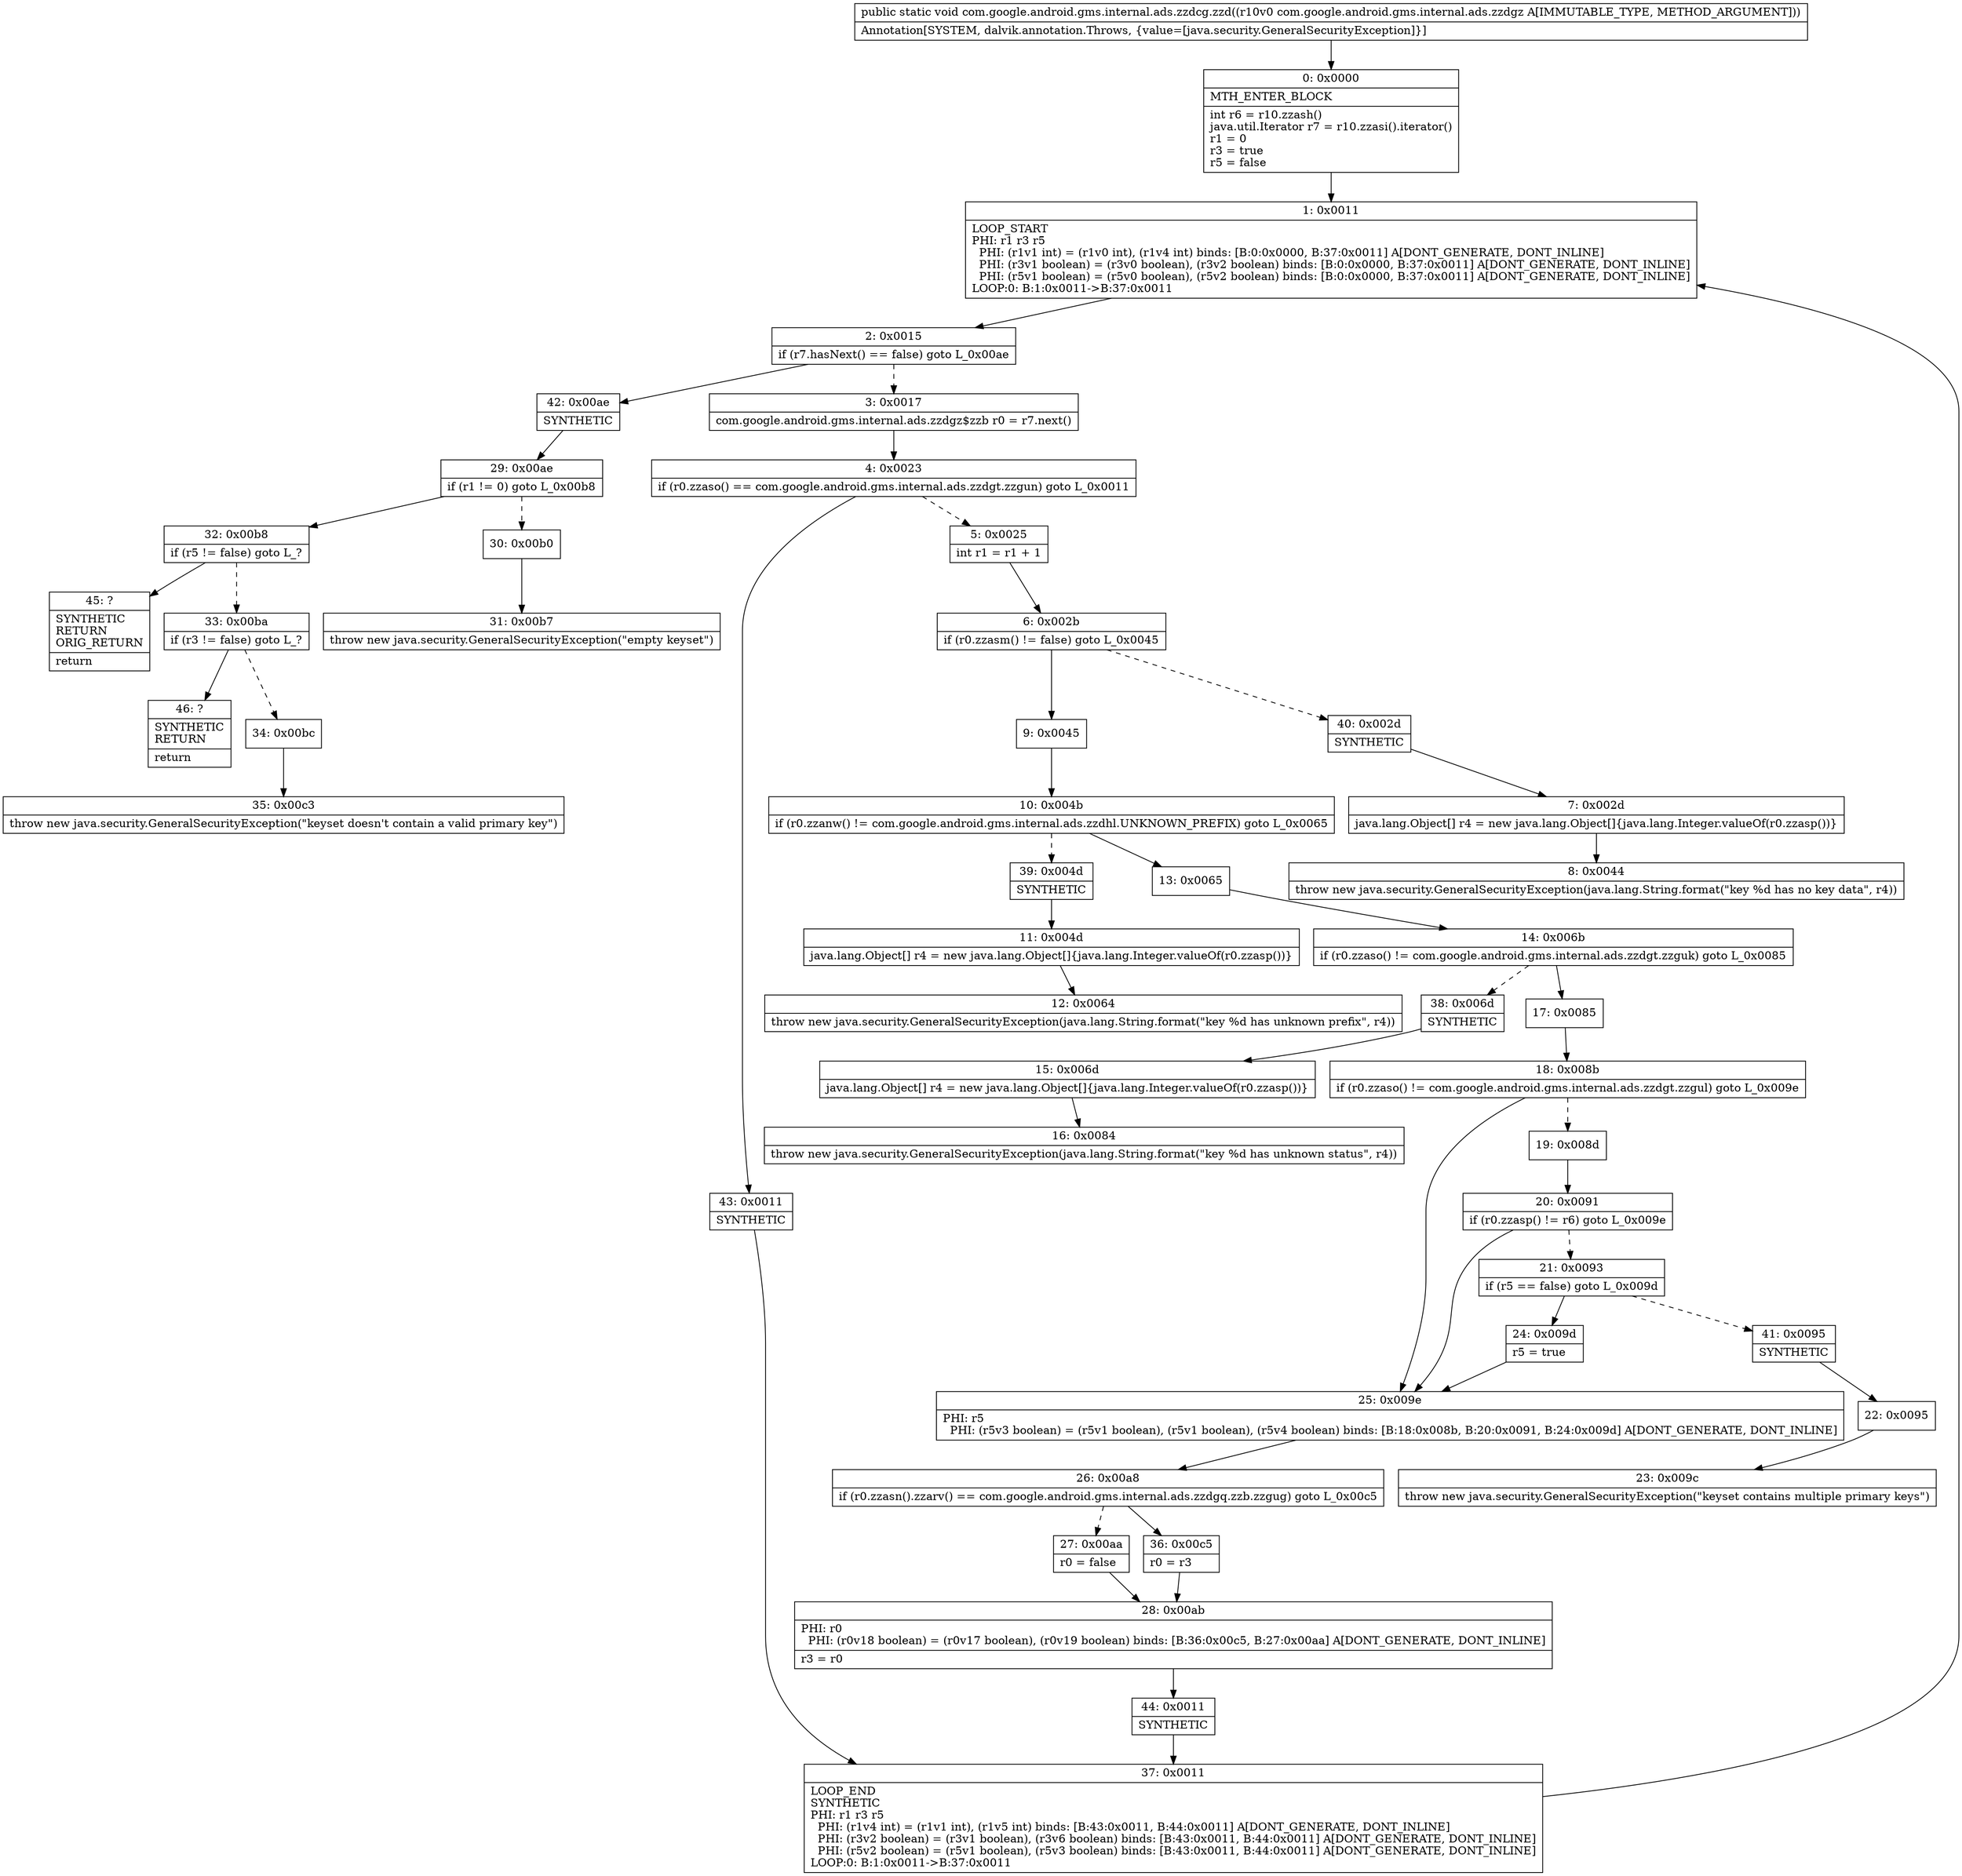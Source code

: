 digraph "CFG forcom.google.android.gms.internal.ads.zzdcg.zzd(Lcom\/google\/android\/gms\/internal\/ads\/zzdgz;)V" {
Node_0 [shape=record,label="{0\:\ 0x0000|MTH_ENTER_BLOCK\l|int r6 = r10.zzash()\ljava.util.Iterator r7 = r10.zzasi().iterator()\lr1 = 0\lr3 = true\lr5 = false\l}"];
Node_1 [shape=record,label="{1\:\ 0x0011|LOOP_START\lPHI: r1 r3 r5 \l  PHI: (r1v1 int) = (r1v0 int), (r1v4 int) binds: [B:0:0x0000, B:37:0x0011] A[DONT_GENERATE, DONT_INLINE]\l  PHI: (r3v1 boolean) = (r3v0 boolean), (r3v2 boolean) binds: [B:0:0x0000, B:37:0x0011] A[DONT_GENERATE, DONT_INLINE]\l  PHI: (r5v1 boolean) = (r5v0 boolean), (r5v2 boolean) binds: [B:0:0x0000, B:37:0x0011] A[DONT_GENERATE, DONT_INLINE]\lLOOP:0: B:1:0x0011\-\>B:37:0x0011\l}"];
Node_2 [shape=record,label="{2\:\ 0x0015|if (r7.hasNext() == false) goto L_0x00ae\l}"];
Node_3 [shape=record,label="{3\:\ 0x0017|com.google.android.gms.internal.ads.zzdgz$zzb r0 = r7.next()\l}"];
Node_4 [shape=record,label="{4\:\ 0x0023|if (r0.zzaso() == com.google.android.gms.internal.ads.zzdgt.zzgun) goto L_0x0011\l}"];
Node_5 [shape=record,label="{5\:\ 0x0025|int r1 = r1 + 1\l}"];
Node_6 [shape=record,label="{6\:\ 0x002b|if (r0.zzasm() != false) goto L_0x0045\l}"];
Node_7 [shape=record,label="{7\:\ 0x002d|java.lang.Object[] r4 = new java.lang.Object[]\{java.lang.Integer.valueOf(r0.zzasp())\}\l}"];
Node_8 [shape=record,label="{8\:\ 0x0044|throw new java.security.GeneralSecurityException(java.lang.String.format(\"key %d has no key data\", r4))\l}"];
Node_9 [shape=record,label="{9\:\ 0x0045}"];
Node_10 [shape=record,label="{10\:\ 0x004b|if (r0.zzanw() != com.google.android.gms.internal.ads.zzdhl.UNKNOWN_PREFIX) goto L_0x0065\l}"];
Node_11 [shape=record,label="{11\:\ 0x004d|java.lang.Object[] r4 = new java.lang.Object[]\{java.lang.Integer.valueOf(r0.zzasp())\}\l}"];
Node_12 [shape=record,label="{12\:\ 0x0064|throw new java.security.GeneralSecurityException(java.lang.String.format(\"key %d has unknown prefix\", r4))\l}"];
Node_13 [shape=record,label="{13\:\ 0x0065}"];
Node_14 [shape=record,label="{14\:\ 0x006b|if (r0.zzaso() != com.google.android.gms.internal.ads.zzdgt.zzguk) goto L_0x0085\l}"];
Node_15 [shape=record,label="{15\:\ 0x006d|java.lang.Object[] r4 = new java.lang.Object[]\{java.lang.Integer.valueOf(r0.zzasp())\}\l}"];
Node_16 [shape=record,label="{16\:\ 0x0084|throw new java.security.GeneralSecurityException(java.lang.String.format(\"key %d has unknown status\", r4))\l}"];
Node_17 [shape=record,label="{17\:\ 0x0085}"];
Node_18 [shape=record,label="{18\:\ 0x008b|if (r0.zzaso() != com.google.android.gms.internal.ads.zzdgt.zzgul) goto L_0x009e\l}"];
Node_19 [shape=record,label="{19\:\ 0x008d}"];
Node_20 [shape=record,label="{20\:\ 0x0091|if (r0.zzasp() != r6) goto L_0x009e\l}"];
Node_21 [shape=record,label="{21\:\ 0x0093|if (r5 == false) goto L_0x009d\l}"];
Node_22 [shape=record,label="{22\:\ 0x0095}"];
Node_23 [shape=record,label="{23\:\ 0x009c|throw new java.security.GeneralSecurityException(\"keyset contains multiple primary keys\")\l}"];
Node_24 [shape=record,label="{24\:\ 0x009d|r5 = true\l}"];
Node_25 [shape=record,label="{25\:\ 0x009e|PHI: r5 \l  PHI: (r5v3 boolean) = (r5v1 boolean), (r5v1 boolean), (r5v4 boolean) binds: [B:18:0x008b, B:20:0x0091, B:24:0x009d] A[DONT_GENERATE, DONT_INLINE]\l}"];
Node_26 [shape=record,label="{26\:\ 0x00a8|if (r0.zzasn().zzarv() == com.google.android.gms.internal.ads.zzdgq.zzb.zzgug) goto L_0x00c5\l}"];
Node_27 [shape=record,label="{27\:\ 0x00aa|r0 = false\l}"];
Node_28 [shape=record,label="{28\:\ 0x00ab|PHI: r0 \l  PHI: (r0v18 boolean) = (r0v17 boolean), (r0v19 boolean) binds: [B:36:0x00c5, B:27:0x00aa] A[DONT_GENERATE, DONT_INLINE]\l|r3 = r0\l}"];
Node_29 [shape=record,label="{29\:\ 0x00ae|if (r1 != 0) goto L_0x00b8\l}"];
Node_30 [shape=record,label="{30\:\ 0x00b0}"];
Node_31 [shape=record,label="{31\:\ 0x00b7|throw new java.security.GeneralSecurityException(\"empty keyset\")\l}"];
Node_32 [shape=record,label="{32\:\ 0x00b8|if (r5 != false) goto L_?\l}"];
Node_33 [shape=record,label="{33\:\ 0x00ba|if (r3 != false) goto L_?\l}"];
Node_34 [shape=record,label="{34\:\ 0x00bc}"];
Node_35 [shape=record,label="{35\:\ 0x00c3|throw new java.security.GeneralSecurityException(\"keyset doesn't contain a valid primary key\")\l}"];
Node_36 [shape=record,label="{36\:\ 0x00c5|r0 = r3\l}"];
Node_37 [shape=record,label="{37\:\ 0x0011|LOOP_END\lSYNTHETIC\lPHI: r1 r3 r5 \l  PHI: (r1v4 int) = (r1v1 int), (r1v5 int) binds: [B:43:0x0011, B:44:0x0011] A[DONT_GENERATE, DONT_INLINE]\l  PHI: (r3v2 boolean) = (r3v1 boolean), (r3v6 boolean) binds: [B:43:0x0011, B:44:0x0011] A[DONT_GENERATE, DONT_INLINE]\l  PHI: (r5v2 boolean) = (r5v1 boolean), (r5v3 boolean) binds: [B:43:0x0011, B:44:0x0011] A[DONT_GENERATE, DONT_INLINE]\lLOOP:0: B:1:0x0011\-\>B:37:0x0011\l}"];
Node_38 [shape=record,label="{38\:\ 0x006d|SYNTHETIC\l}"];
Node_39 [shape=record,label="{39\:\ 0x004d|SYNTHETIC\l}"];
Node_40 [shape=record,label="{40\:\ 0x002d|SYNTHETIC\l}"];
Node_41 [shape=record,label="{41\:\ 0x0095|SYNTHETIC\l}"];
Node_42 [shape=record,label="{42\:\ 0x00ae|SYNTHETIC\l}"];
Node_43 [shape=record,label="{43\:\ 0x0011|SYNTHETIC\l}"];
Node_44 [shape=record,label="{44\:\ 0x0011|SYNTHETIC\l}"];
Node_45 [shape=record,label="{45\:\ ?|SYNTHETIC\lRETURN\lORIG_RETURN\l|return\l}"];
Node_46 [shape=record,label="{46\:\ ?|SYNTHETIC\lRETURN\l|return\l}"];
MethodNode[shape=record,label="{public static void com.google.android.gms.internal.ads.zzdcg.zzd((r10v0 com.google.android.gms.internal.ads.zzdgz A[IMMUTABLE_TYPE, METHOD_ARGUMENT]))  | Annotation[SYSTEM, dalvik.annotation.Throws, \{value=[java.security.GeneralSecurityException]\}]\l}"];
MethodNode -> Node_0;
Node_0 -> Node_1;
Node_1 -> Node_2;
Node_2 -> Node_3[style=dashed];
Node_2 -> Node_42;
Node_3 -> Node_4;
Node_4 -> Node_5[style=dashed];
Node_4 -> Node_43;
Node_5 -> Node_6;
Node_6 -> Node_9;
Node_6 -> Node_40[style=dashed];
Node_7 -> Node_8;
Node_9 -> Node_10;
Node_10 -> Node_13;
Node_10 -> Node_39[style=dashed];
Node_11 -> Node_12;
Node_13 -> Node_14;
Node_14 -> Node_17;
Node_14 -> Node_38[style=dashed];
Node_15 -> Node_16;
Node_17 -> Node_18;
Node_18 -> Node_19[style=dashed];
Node_18 -> Node_25;
Node_19 -> Node_20;
Node_20 -> Node_21[style=dashed];
Node_20 -> Node_25;
Node_21 -> Node_24;
Node_21 -> Node_41[style=dashed];
Node_22 -> Node_23;
Node_24 -> Node_25;
Node_25 -> Node_26;
Node_26 -> Node_27[style=dashed];
Node_26 -> Node_36;
Node_27 -> Node_28;
Node_28 -> Node_44;
Node_29 -> Node_30[style=dashed];
Node_29 -> Node_32;
Node_30 -> Node_31;
Node_32 -> Node_33[style=dashed];
Node_32 -> Node_45;
Node_33 -> Node_34[style=dashed];
Node_33 -> Node_46;
Node_34 -> Node_35;
Node_36 -> Node_28;
Node_37 -> Node_1;
Node_38 -> Node_15;
Node_39 -> Node_11;
Node_40 -> Node_7;
Node_41 -> Node_22;
Node_42 -> Node_29;
Node_43 -> Node_37;
Node_44 -> Node_37;
}

